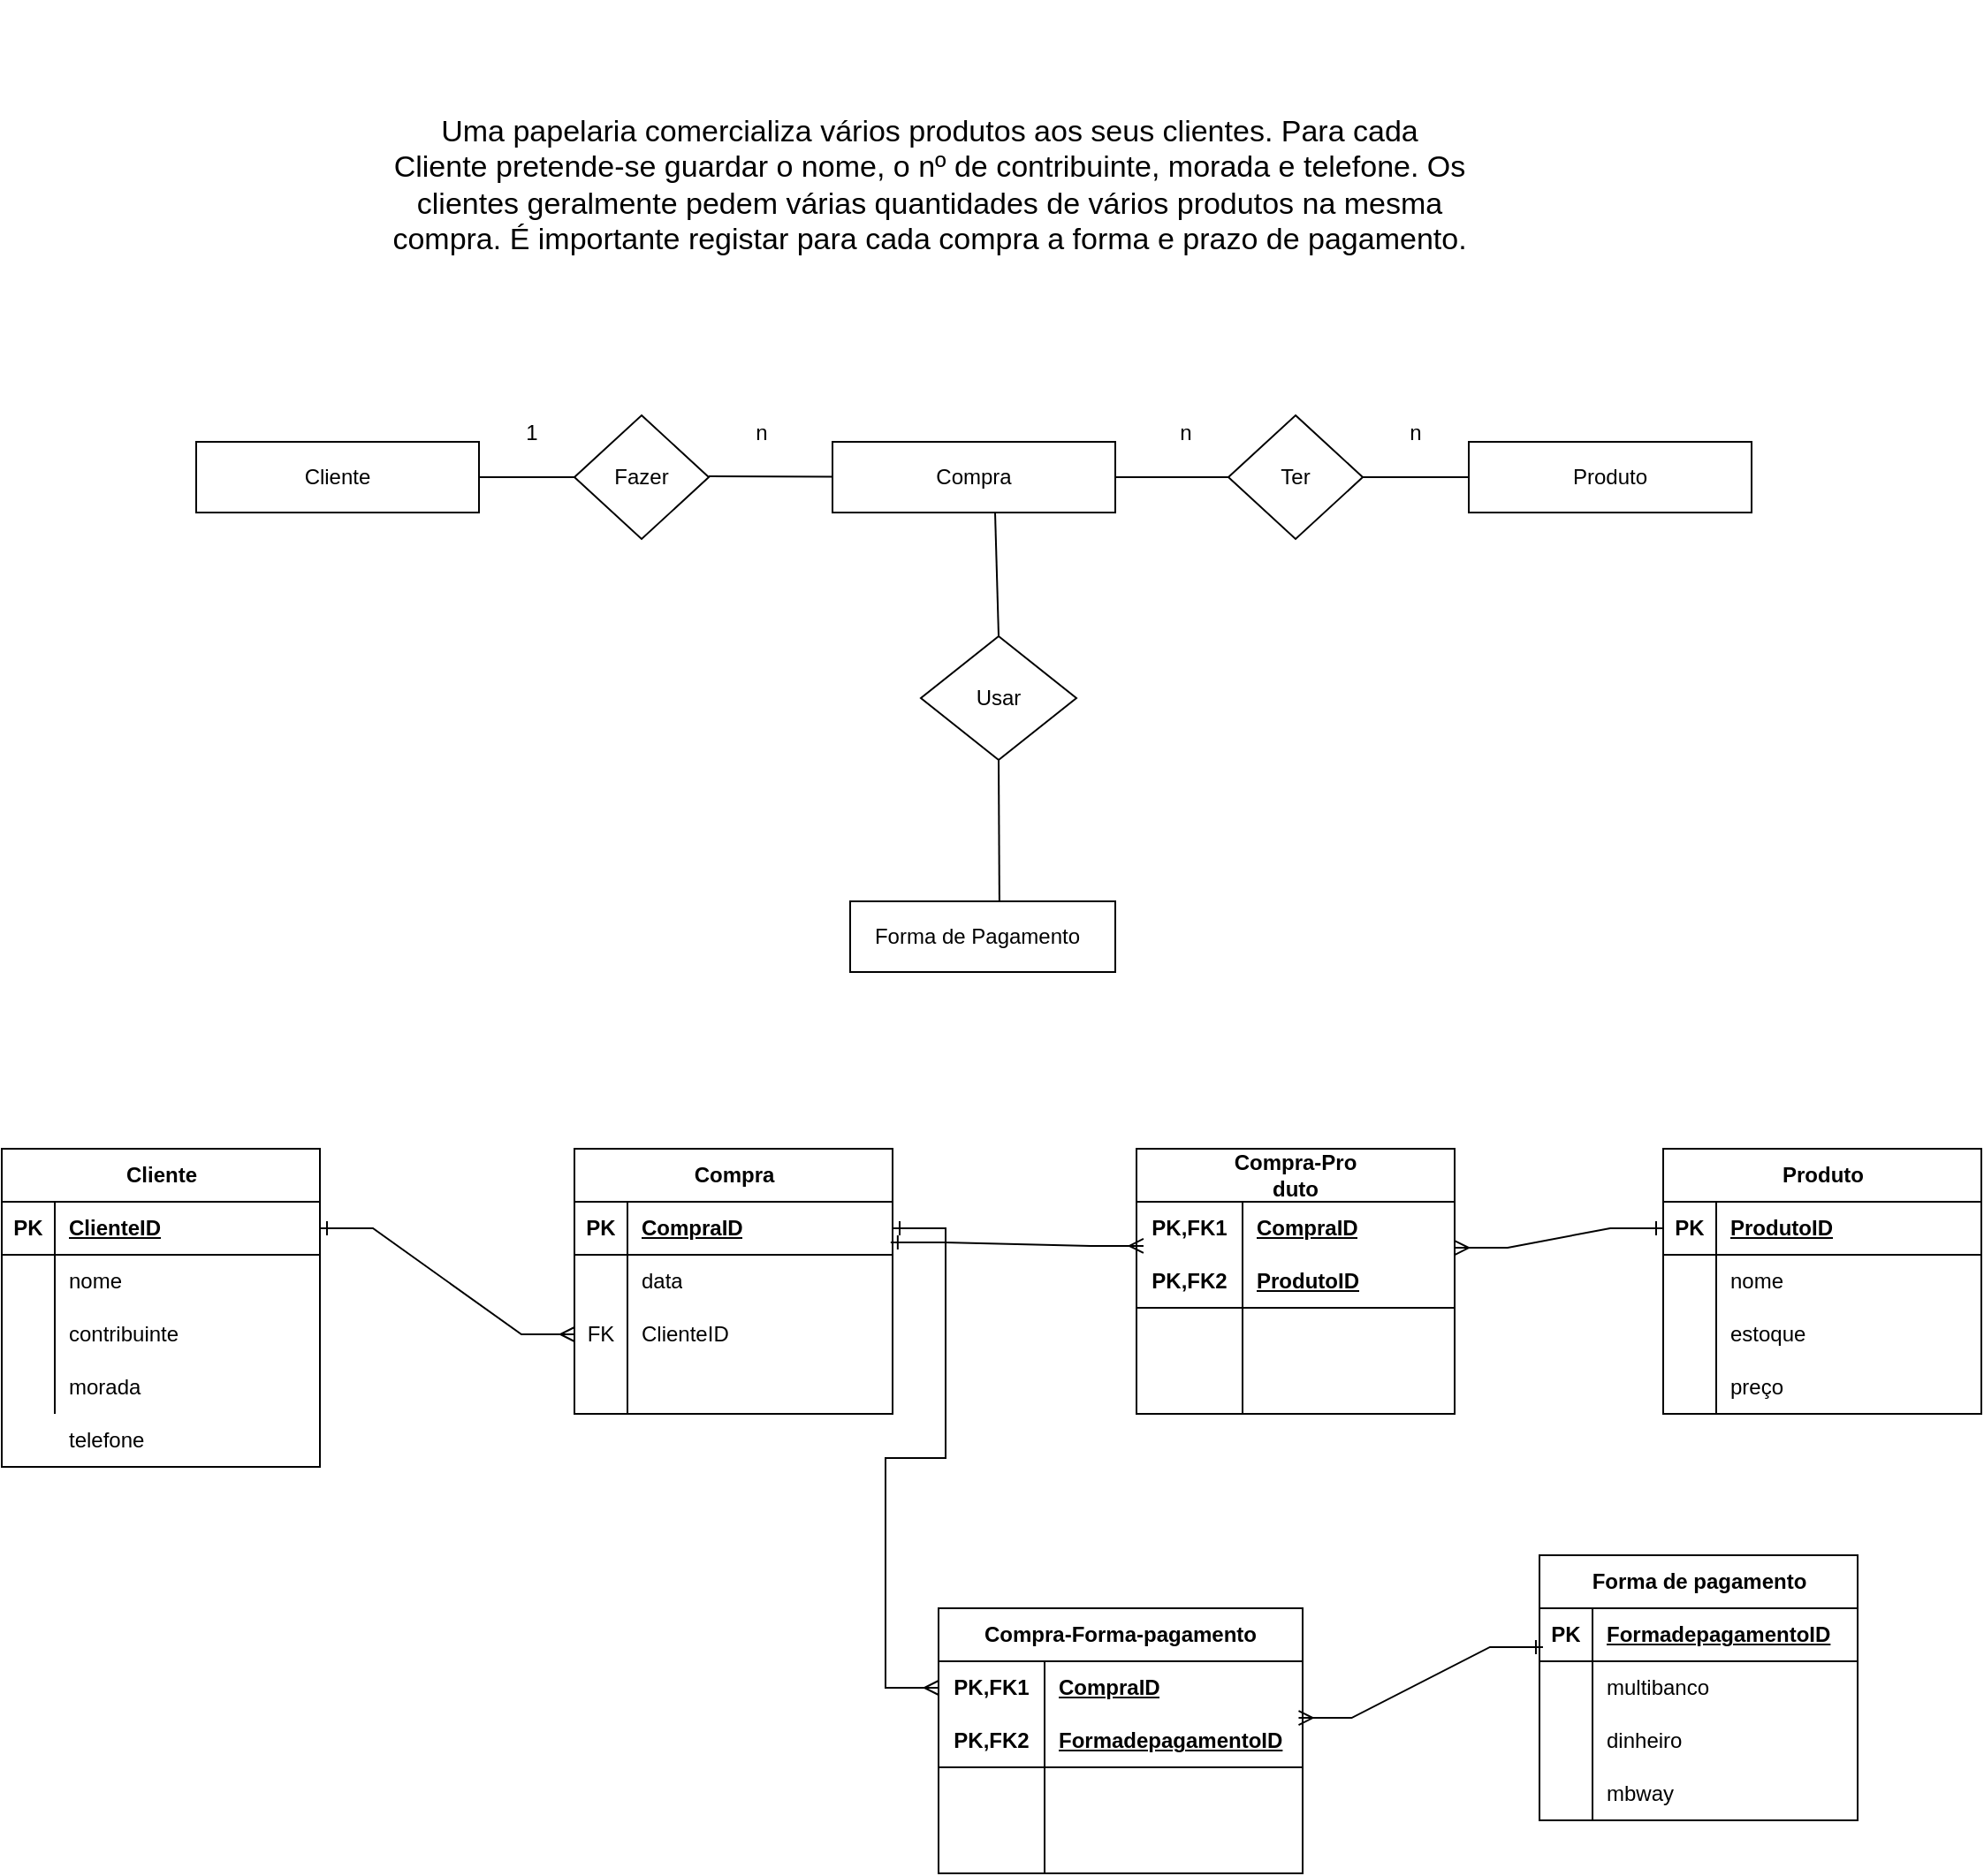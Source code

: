 <mxfile version="22.0.8" type="device">
  <diagram name="Página-1" id="rmaNzxS0oc0_9FTPBOmj">
    <mxGraphModel dx="1834" dy="1156" grid="1" gridSize="10" guides="1" tooltips="1" connect="1" arrows="1" fold="1" page="0" pageScale="1" pageWidth="827" pageHeight="1169" math="0" shadow="0">
      <root>
        <mxCell id="0" />
        <mxCell id="1" parent="0" />
        <mxCell id="kkn1UCmaTB8bPOKol1aY-2" value="" style="rounded=0;whiteSpace=wrap;html=1;" parent="1" vertex="1">
          <mxGeometry x="30" y="160" width="160" height="40" as="geometry" />
        </mxCell>
        <mxCell id="kkn1UCmaTB8bPOKol1aY-29" value="1" style="text;html=1;strokeColor=none;fillColor=none;align=center;verticalAlign=middle;whiteSpace=wrap;rounded=0;" parent="1" vertex="1">
          <mxGeometry x="190" y="140" width="60" height="30" as="geometry" />
        </mxCell>
        <mxCell id="kkn1UCmaTB8bPOKol1aY-31" value="n" style="text;html=1;strokeColor=none;fillColor=none;align=center;verticalAlign=middle;whiteSpace=wrap;rounded=0;" parent="1" vertex="1">
          <mxGeometry x="560" y="140" width="60" height="30" as="geometry" />
        </mxCell>
        <mxCell id="kkn1UCmaTB8bPOKol1aY-32" value="n" style="text;html=1;strokeColor=none;fillColor=none;align=center;verticalAlign=middle;whiteSpace=wrap;rounded=0;" parent="1" vertex="1">
          <mxGeometry x="320" y="140" width="60" height="30" as="geometry" />
        </mxCell>
        <mxCell id="0GCb4TJeZC1cjcMG3-eP-11" value="" style="rounded=0;whiteSpace=wrap;html=1;" parent="1" vertex="1">
          <mxGeometry x="390" y="160" width="160" height="40" as="geometry" />
        </mxCell>
        <mxCell id="kkn1UCmaTB8bPOKol1aY-15" value="Cliente" style="text;html=1;strokeColor=none;fillColor=none;align=center;verticalAlign=middle;whiteSpace=wrap;rounded=0;" parent="1" vertex="1">
          <mxGeometry x="80" y="165" width="60" height="30" as="geometry" />
        </mxCell>
        <mxCell id="0GCb4TJeZC1cjcMG3-eP-17" value="" style="endArrow=none;html=1;rounded=0;exitX=1;exitY=0.5;exitDx=0;exitDy=0;entryX=0;entryY=0.5;entryDx=0;entryDy=0;" parent="1" source="kkn1UCmaTB8bPOKol1aY-2" edge="1">
          <mxGeometry width="50" height="50" relative="1" as="geometry">
            <mxPoint x="200" y="230" as="sourcePoint" />
            <mxPoint x="254" y="180" as="targetPoint" />
          </mxGeometry>
        </mxCell>
        <mxCell id="0GCb4TJeZC1cjcMG3-eP-20" value="" style="endArrow=none;html=1;rounded=0;exitX=1;exitY=0.5;exitDx=0;exitDy=0;entryX=0;entryY=0.5;entryDx=0;entryDy=0;" parent="1" target="VTvDLO4h_uAtjMgpiV9B-3" edge="1">
          <mxGeometry width="50" height="50" relative="1" as="geometry">
            <mxPoint x="550" y="180" as="sourcePoint" />
            <mxPoint x="614" y="185" as="targetPoint" />
          </mxGeometry>
        </mxCell>
        <mxCell id="0GCb4TJeZC1cjcMG3-eP-21" value="" style="endArrow=none;html=1;rounded=0;" parent="1" edge="1">
          <mxGeometry width="50" height="50" relative="1" as="geometry">
            <mxPoint x="680" y="180" as="sourcePoint" />
            <mxPoint x="750" y="180" as="targetPoint" />
          </mxGeometry>
        </mxCell>
        <mxCell id="0GCb4TJeZC1cjcMG3-eP-22" value="n" style="text;html=1;strokeColor=none;fillColor=none;align=center;verticalAlign=middle;whiteSpace=wrap;rounded=0;" parent="1" vertex="1">
          <mxGeometry x="690" y="140" width="60" height="30" as="geometry" />
        </mxCell>
        <mxCell id="0GCb4TJeZC1cjcMG3-eP-23" value="&lt;font style=&quot;font-size: 17px;&quot;&gt;Uma &lt;span class=&quot;fontstyle2&quot;&gt;papelaria &lt;/span&gt;&lt;span class=&quot;fontstyle0&quot;&gt;comercializa vários produtos aos seus clientes. Para cada Cliente pretende-se guardar o nome, o nº de contribuinte, morada e telefone. Os clientes geralmente pedem várias quantidades de vários produtos na mesma compra. É importante registar para cada compra a forma e prazo de pagamento.&lt;/span&gt;&lt;/font&gt; " style="text;html=1;strokeColor=none;fillColor=none;align=center;verticalAlign=middle;whiteSpace=wrap;rounded=0;" parent="1" vertex="1">
          <mxGeometry x="140" y="-90" width="610" height="210" as="geometry" />
        </mxCell>
        <mxCell id="0GCb4TJeZC1cjcMG3-eP-33" value="" style="rounded=0;whiteSpace=wrap;html=1;" parent="1" vertex="1">
          <mxGeometry x="750" y="160" width="160" height="40" as="geometry" />
        </mxCell>
        <mxCell id="kkn1UCmaTB8bPOKol1aY-16" value="Compra" style="text;html=1;strokeColor=none;fillColor=none;align=center;verticalAlign=middle;whiteSpace=wrap;rounded=0;" parent="1" vertex="1">
          <mxGeometry x="440" y="165" width="60" height="30" as="geometry" />
        </mxCell>
        <mxCell id="0GCb4TJeZC1cjcMG3-eP-35" value="Produto" style="text;html=1;strokeColor=none;fillColor=none;align=center;verticalAlign=middle;whiteSpace=wrap;rounded=0;" parent="1" vertex="1">
          <mxGeometry x="800" y="165" width="60" height="30" as="geometry" />
        </mxCell>
        <mxCell id="0GCb4TJeZC1cjcMG3-eP-36" value="" style="endArrow=none;html=1;rounded=0;exitX=1;exitY=0.5;exitDx=0;exitDy=0;" parent="1" target="0GCb4TJeZC1cjcMG3-eP-11" edge="1">
          <mxGeometry width="50" height="50" relative="1" as="geometry">
            <mxPoint x="320" y="179.5" as="sourcePoint" />
            <mxPoint x="384" y="179.5" as="targetPoint" />
          </mxGeometry>
        </mxCell>
        <mxCell id="0GCb4TJeZC1cjcMG3-eP-38" value="text" style="text;html=1;strokeColor=none;fillColor=none;align=center;verticalAlign=middle;whiteSpace=wrap;rounded=0;" parent="1" vertex="1">
          <mxGeometry x="450" y="270" width="60" height="30" as="geometry" />
        </mxCell>
        <mxCell id="5Ydxclptu6DeDRjARc6S-1" value="" style="rounded=0;whiteSpace=wrap;html=1;" parent="1" vertex="1">
          <mxGeometry x="400" y="420" width="150" height="40" as="geometry" />
        </mxCell>
        <mxCell id="VTvDLO4h_uAtjMgpiV9B-2" value="Usar" style="rhombus;whiteSpace=wrap;html=1;" parent="1" vertex="1">
          <mxGeometry x="440" y="270" width="88" height="70" as="geometry" />
        </mxCell>
        <mxCell id="VTvDLO4h_uAtjMgpiV9B-3" value="Ter" style="rhombus;whiteSpace=wrap;html=1;" parent="1" vertex="1">
          <mxGeometry x="614" y="145" width="76" height="70" as="geometry" />
        </mxCell>
        <mxCell id="VTvDLO4h_uAtjMgpiV9B-4" value="Fazer" style="rhombus;whiteSpace=wrap;html=1;" parent="1" vertex="1">
          <mxGeometry x="244" y="145" width="76" height="70" as="geometry" />
        </mxCell>
        <mxCell id="VTvDLO4h_uAtjMgpiV9B-6" value="" style="endArrow=none;html=1;rounded=0;exitX=0.5;exitY=0;exitDx=0;exitDy=0;" parent="1" source="VTvDLO4h_uAtjMgpiV9B-2" edge="1">
          <mxGeometry width="50" height="50" relative="1" as="geometry">
            <mxPoint x="432" y="250" as="sourcePoint" />
            <mxPoint x="482" y="200" as="targetPoint" />
          </mxGeometry>
        </mxCell>
        <mxCell id="VTvDLO4h_uAtjMgpiV9B-8" value="" style="endArrow=none;html=1;rounded=0;exitX=0.563;exitY=0;exitDx=0;exitDy=0;exitPerimeter=0;entryX=0.5;entryY=1;entryDx=0;entryDy=0;" parent="1" source="5Ydxclptu6DeDRjARc6S-1" target="VTvDLO4h_uAtjMgpiV9B-2" edge="1">
          <mxGeometry width="50" height="50" relative="1" as="geometry">
            <mxPoint x="440" y="390" as="sourcePoint" />
            <mxPoint x="490" y="340" as="targetPoint" />
          </mxGeometry>
        </mxCell>
        <mxCell id="VTvDLO4h_uAtjMgpiV9B-9" value="Forma de Pagamento" style="text;html=1;strokeColor=none;fillColor=none;align=center;verticalAlign=middle;whiteSpace=wrap;rounded=0;" parent="1" vertex="1">
          <mxGeometry x="404" y="425" width="136" height="30" as="geometry" />
        </mxCell>
        <mxCell id="VTvDLO4h_uAtjMgpiV9B-10" value="Cliente" style="shape=table;startSize=30;container=1;collapsible=1;childLayout=tableLayout;fixedRows=1;rowLines=0;fontStyle=1;align=center;resizeLast=1;html=1;" parent="1" vertex="1">
          <mxGeometry x="-80" y="560" width="180" height="180" as="geometry" />
        </mxCell>
        <mxCell id="VTvDLO4h_uAtjMgpiV9B-11" value="" style="shape=tableRow;horizontal=0;startSize=0;swimlaneHead=0;swimlaneBody=0;fillColor=none;collapsible=0;dropTarget=0;points=[[0,0.5],[1,0.5]];portConstraint=eastwest;top=0;left=0;right=0;bottom=1;" parent="VTvDLO4h_uAtjMgpiV9B-10" vertex="1">
          <mxGeometry y="30" width="180" height="30" as="geometry" />
        </mxCell>
        <mxCell id="VTvDLO4h_uAtjMgpiV9B-12" value="PK" style="shape=partialRectangle;connectable=0;fillColor=none;top=0;left=0;bottom=0;right=0;fontStyle=1;overflow=hidden;whiteSpace=wrap;html=1;" parent="VTvDLO4h_uAtjMgpiV9B-11" vertex="1">
          <mxGeometry width="30" height="30" as="geometry">
            <mxRectangle width="30" height="30" as="alternateBounds" />
          </mxGeometry>
        </mxCell>
        <mxCell id="VTvDLO4h_uAtjMgpiV9B-13" value="ClienteID" style="shape=partialRectangle;connectable=0;fillColor=none;top=0;left=0;bottom=0;right=0;align=left;spacingLeft=6;fontStyle=5;overflow=hidden;whiteSpace=wrap;html=1;" parent="VTvDLO4h_uAtjMgpiV9B-11" vertex="1">
          <mxGeometry x="30" width="150" height="30" as="geometry">
            <mxRectangle width="150" height="30" as="alternateBounds" />
          </mxGeometry>
        </mxCell>
        <mxCell id="VTvDLO4h_uAtjMgpiV9B-14" value="" style="shape=tableRow;horizontal=0;startSize=0;swimlaneHead=0;swimlaneBody=0;fillColor=none;collapsible=0;dropTarget=0;points=[[0,0.5],[1,0.5]];portConstraint=eastwest;top=0;left=0;right=0;bottom=0;" parent="VTvDLO4h_uAtjMgpiV9B-10" vertex="1">
          <mxGeometry y="60" width="180" height="30" as="geometry" />
        </mxCell>
        <mxCell id="VTvDLO4h_uAtjMgpiV9B-15" value="" style="shape=partialRectangle;connectable=0;fillColor=none;top=0;left=0;bottom=0;right=0;editable=1;overflow=hidden;whiteSpace=wrap;html=1;" parent="VTvDLO4h_uAtjMgpiV9B-14" vertex="1">
          <mxGeometry width="30" height="30" as="geometry">
            <mxRectangle width="30" height="30" as="alternateBounds" />
          </mxGeometry>
        </mxCell>
        <mxCell id="VTvDLO4h_uAtjMgpiV9B-16" value="nome" style="shape=partialRectangle;connectable=0;fillColor=none;top=0;left=0;bottom=0;right=0;align=left;spacingLeft=6;overflow=hidden;whiteSpace=wrap;html=1;" parent="VTvDLO4h_uAtjMgpiV9B-14" vertex="1">
          <mxGeometry x="30" width="150" height="30" as="geometry">
            <mxRectangle width="150" height="30" as="alternateBounds" />
          </mxGeometry>
        </mxCell>
        <mxCell id="VTvDLO4h_uAtjMgpiV9B-17" value="" style="shape=tableRow;horizontal=0;startSize=0;swimlaneHead=0;swimlaneBody=0;fillColor=none;collapsible=0;dropTarget=0;points=[[0,0.5],[1,0.5]];portConstraint=eastwest;top=0;left=0;right=0;bottom=0;" parent="VTvDLO4h_uAtjMgpiV9B-10" vertex="1">
          <mxGeometry y="90" width="180" height="30" as="geometry" />
        </mxCell>
        <mxCell id="VTvDLO4h_uAtjMgpiV9B-18" value="" style="shape=partialRectangle;connectable=0;fillColor=none;top=0;left=0;bottom=0;right=0;editable=1;overflow=hidden;whiteSpace=wrap;html=1;" parent="VTvDLO4h_uAtjMgpiV9B-17" vertex="1">
          <mxGeometry width="30" height="30" as="geometry">
            <mxRectangle width="30" height="30" as="alternateBounds" />
          </mxGeometry>
        </mxCell>
        <mxCell id="VTvDLO4h_uAtjMgpiV9B-19" value="contribuinte" style="shape=partialRectangle;connectable=0;fillColor=none;top=0;left=0;bottom=0;right=0;align=left;spacingLeft=6;overflow=hidden;whiteSpace=wrap;html=1;" parent="VTvDLO4h_uAtjMgpiV9B-17" vertex="1">
          <mxGeometry x="30" width="150" height="30" as="geometry">
            <mxRectangle width="150" height="30" as="alternateBounds" />
          </mxGeometry>
        </mxCell>
        <mxCell id="VTvDLO4h_uAtjMgpiV9B-20" value="" style="shape=tableRow;horizontal=0;startSize=0;swimlaneHead=0;swimlaneBody=0;fillColor=none;collapsible=0;dropTarget=0;points=[[0,0.5],[1,0.5]];portConstraint=eastwest;top=0;left=0;right=0;bottom=0;" parent="VTvDLO4h_uAtjMgpiV9B-10" vertex="1">
          <mxGeometry y="120" width="180" height="30" as="geometry" />
        </mxCell>
        <mxCell id="VTvDLO4h_uAtjMgpiV9B-21" value="" style="shape=partialRectangle;connectable=0;fillColor=none;top=0;left=0;bottom=0;right=0;editable=1;overflow=hidden;whiteSpace=wrap;html=1;" parent="VTvDLO4h_uAtjMgpiV9B-20" vertex="1">
          <mxGeometry width="30" height="30" as="geometry">
            <mxRectangle width="30" height="30" as="alternateBounds" />
          </mxGeometry>
        </mxCell>
        <mxCell id="VTvDLO4h_uAtjMgpiV9B-22" value="morada" style="shape=partialRectangle;connectable=0;fillColor=none;top=0;left=0;bottom=0;right=0;align=left;spacingLeft=6;overflow=hidden;whiteSpace=wrap;html=1;" parent="VTvDLO4h_uAtjMgpiV9B-20" vertex="1">
          <mxGeometry x="30" width="150" height="30" as="geometry">
            <mxRectangle width="150" height="30" as="alternateBounds" />
          </mxGeometry>
        </mxCell>
        <mxCell id="VTvDLO4h_uAtjMgpiV9B-23" value="Compra" style="shape=table;startSize=30;container=1;collapsible=1;childLayout=tableLayout;fixedRows=1;rowLines=0;fontStyle=1;align=center;resizeLast=1;html=1;" parent="1" vertex="1">
          <mxGeometry x="244" y="560" width="180" height="150" as="geometry" />
        </mxCell>
        <mxCell id="VTvDLO4h_uAtjMgpiV9B-24" value="" style="shape=tableRow;horizontal=0;startSize=0;swimlaneHead=0;swimlaneBody=0;fillColor=none;collapsible=0;dropTarget=0;points=[[0,0.5],[1,0.5]];portConstraint=eastwest;top=0;left=0;right=0;bottom=1;" parent="VTvDLO4h_uAtjMgpiV9B-23" vertex="1">
          <mxGeometry y="30" width="180" height="30" as="geometry" />
        </mxCell>
        <mxCell id="VTvDLO4h_uAtjMgpiV9B-25" value="PK" style="shape=partialRectangle;connectable=0;fillColor=none;top=0;left=0;bottom=0;right=0;fontStyle=1;overflow=hidden;whiteSpace=wrap;html=1;" parent="VTvDLO4h_uAtjMgpiV9B-24" vertex="1">
          <mxGeometry width="30" height="30" as="geometry">
            <mxRectangle width="30" height="30" as="alternateBounds" />
          </mxGeometry>
        </mxCell>
        <mxCell id="VTvDLO4h_uAtjMgpiV9B-26" value="CompraID" style="shape=partialRectangle;connectable=0;fillColor=none;top=0;left=0;bottom=0;right=0;align=left;spacingLeft=6;fontStyle=5;overflow=hidden;whiteSpace=wrap;html=1;" parent="VTvDLO4h_uAtjMgpiV9B-24" vertex="1">
          <mxGeometry x="30" width="150" height="30" as="geometry">
            <mxRectangle width="150" height="30" as="alternateBounds" />
          </mxGeometry>
        </mxCell>
        <mxCell id="VTvDLO4h_uAtjMgpiV9B-27" value="" style="shape=tableRow;horizontal=0;startSize=0;swimlaneHead=0;swimlaneBody=0;fillColor=none;collapsible=0;dropTarget=0;points=[[0,0.5],[1,0.5]];portConstraint=eastwest;top=0;left=0;right=0;bottom=0;" parent="VTvDLO4h_uAtjMgpiV9B-23" vertex="1">
          <mxGeometry y="60" width="180" height="30" as="geometry" />
        </mxCell>
        <mxCell id="VTvDLO4h_uAtjMgpiV9B-28" value="" style="shape=partialRectangle;connectable=0;fillColor=none;top=0;left=0;bottom=0;right=0;editable=1;overflow=hidden;whiteSpace=wrap;html=1;" parent="VTvDLO4h_uAtjMgpiV9B-27" vertex="1">
          <mxGeometry width="30" height="30" as="geometry">
            <mxRectangle width="30" height="30" as="alternateBounds" />
          </mxGeometry>
        </mxCell>
        <mxCell id="VTvDLO4h_uAtjMgpiV9B-29" value="data" style="shape=partialRectangle;connectable=0;fillColor=none;top=0;left=0;bottom=0;right=0;align=left;spacingLeft=6;overflow=hidden;whiteSpace=wrap;html=1;" parent="VTvDLO4h_uAtjMgpiV9B-27" vertex="1">
          <mxGeometry x="30" width="150" height="30" as="geometry">
            <mxRectangle width="150" height="30" as="alternateBounds" />
          </mxGeometry>
        </mxCell>
        <mxCell id="VTvDLO4h_uAtjMgpiV9B-30" value="" style="shape=tableRow;horizontal=0;startSize=0;swimlaneHead=0;swimlaneBody=0;fillColor=none;collapsible=0;dropTarget=0;points=[[0,0.5],[1,0.5]];portConstraint=eastwest;top=0;left=0;right=0;bottom=0;" parent="VTvDLO4h_uAtjMgpiV9B-23" vertex="1">
          <mxGeometry y="90" width="180" height="30" as="geometry" />
        </mxCell>
        <mxCell id="VTvDLO4h_uAtjMgpiV9B-31" value="FK" style="shape=partialRectangle;connectable=0;fillColor=none;top=0;left=0;bottom=0;right=0;editable=1;overflow=hidden;whiteSpace=wrap;html=1;" parent="VTvDLO4h_uAtjMgpiV9B-30" vertex="1">
          <mxGeometry width="30" height="30" as="geometry">
            <mxRectangle width="30" height="30" as="alternateBounds" />
          </mxGeometry>
        </mxCell>
        <mxCell id="VTvDLO4h_uAtjMgpiV9B-32" value="ClienteID" style="shape=partialRectangle;connectable=0;fillColor=none;top=0;left=0;bottom=0;right=0;align=left;spacingLeft=6;overflow=hidden;whiteSpace=wrap;html=1;" parent="VTvDLO4h_uAtjMgpiV9B-30" vertex="1">
          <mxGeometry x="30" width="150" height="30" as="geometry">
            <mxRectangle width="150" height="30" as="alternateBounds" />
          </mxGeometry>
        </mxCell>
        <mxCell id="VTvDLO4h_uAtjMgpiV9B-33" value="" style="shape=tableRow;horizontal=0;startSize=0;swimlaneHead=0;swimlaneBody=0;fillColor=none;collapsible=0;dropTarget=0;points=[[0,0.5],[1,0.5]];portConstraint=eastwest;top=0;left=0;right=0;bottom=0;" parent="VTvDLO4h_uAtjMgpiV9B-23" vertex="1">
          <mxGeometry y="120" width="180" height="30" as="geometry" />
        </mxCell>
        <mxCell id="VTvDLO4h_uAtjMgpiV9B-34" value="" style="shape=partialRectangle;connectable=0;fillColor=none;top=0;left=0;bottom=0;right=0;editable=1;overflow=hidden;whiteSpace=wrap;html=1;" parent="VTvDLO4h_uAtjMgpiV9B-33" vertex="1">
          <mxGeometry width="30" height="30" as="geometry">
            <mxRectangle width="30" height="30" as="alternateBounds" />
          </mxGeometry>
        </mxCell>
        <mxCell id="VTvDLO4h_uAtjMgpiV9B-35" value="" style="shape=partialRectangle;connectable=0;fillColor=none;top=0;left=0;bottom=0;right=0;align=left;spacingLeft=6;overflow=hidden;whiteSpace=wrap;html=1;" parent="VTvDLO4h_uAtjMgpiV9B-33" vertex="1">
          <mxGeometry x="30" width="150" height="30" as="geometry">
            <mxRectangle width="150" height="30" as="alternateBounds" />
          </mxGeometry>
        </mxCell>
        <mxCell id="VTvDLO4h_uAtjMgpiV9B-36" value="Produto" style="shape=table;startSize=30;container=1;collapsible=1;childLayout=tableLayout;fixedRows=1;rowLines=0;fontStyle=1;align=center;resizeLast=1;html=1;" parent="1" vertex="1">
          <mxGeometry x="860" y="560" width="180" height="150" as="geometry" />
        </mxCell>
        <mxCell id="VTvDLO4h_uAtjMgpiV9B-37" value="" style="shape=tableRow;horizontal=0;startSize=0;swimlaneHead=0;swimlaneBody=0;fillColor=none;collapsible=0;dropTarget=0;points=[[0,0.5],[1,0.5]];portConstraint=eastwest;top=0;left=0;right=0;bottom=1;" parent="VTvDLO4h_uAtjMgpiV9B-36" vertex="1">
          <mxGeometry y="30" width="180" height="30" as="geometry" />
        </mxCell>
        <mxCell id="VTvDLO4h_uAtjMgpiV9B-38" value="PK" style="shape=partialRectangle;connectable=0;fillColor=none;top=0;left=0;bottom=0;right=0;fontStyle=1;overflow=hidden;whiteSpace=wrap;html=1;" parent="VTvDLO4h_uAtjMgpiV9B-37" vertex="1">
          <mxGeometry width="30" height="30" as="geometry">
            <mxRectangle width="30" height="30" as="alternateBounds" />
          </mxGeometry>
        </mxCell>
        <mxCell id="VTvDLO4h_uAtjMgpiV9B-39" value="ProdutoID" style="shape=partialRectangle;connectable=0;fillColor=none;top=0;left=0;bottom=0;right=0;align=left;spacingLeft=6;fontStyle=5;overflow=hidden;whiteSpace=wrap;html=1;" parent="VTvDLO4h_uAtjMgpiV9B-37" vertex="1">
          <mxGeometry x="30" width="150" height="30" as="geometry">
            <mxRectangle width="150" height="30" as="alternateBounds" />
          </mxGeometry>
        </mxCell>
        <mxCell id="VTvDLO4h_uAtjMgpiV9B-40" value="" style="shape=tableRow;horizontal=0;startSize=0;swimlaneHead=0;swimlaneBody=0;fillColor=none;collapsible=0;dropTarget=0;points=[[0,0.5],[1,0.5]];portConstraint=eastwest;top=0;left=0;right=0;bottom=0;" parent="VTvDLO4h_uAtjMgpiV9B-36" vertex="1">
          <mxGeometry y="60" width="180" height="30" as="geometry" />
        </mxCell>
        <mxCell id="VTvDLO4h_uAtjMgpiV9B-41" value="" style="shape=partialRectangle;connectable=0;fillColor=none;top=0;left=0;bottom=0;right=0;editable=1;overflow=hidden;whiteSpace=wrap;html=1;" parent="VTvDLO4h_uAtjMgpiV9B-40" vertex="1">
          <mxGeometry width="30" height="30" as="geometry">
            <mxRectangle width="30" height="30" as="alternateBounds" />
          </mxGeometry>
        </mxCell>
        <mxCell id="VTvDLO4h_uAtjMgpiV9B-42" value="nome" style="shape=partialRectangle;connectable=0;fillColor=none;top=0;left=0;bottom=0;right=0;align=left;spacingLeft=6;overflow=hidden;whiteSpace=wrap;html=1;" parent="VTvDLO4h_uAtjMgpiV9B-40" vertex="1">
          <mxGeometry x="30" width="150" height="30" as="geometry">
            <mxRectangle width="150" height="30" as="alternateBounds" />
          </mxGeometry>
        </mxCell>
        <mxCell id="VTvDLO4h_uAtjMgpiV9B-43" value="" style="shape=tableRow;horizontal=0;startSize=0;swimlaneHead=0;swimlaneBody=0;fillColor=none;collapsible=0;dropTarget=0;points=[[0,0.5],[1,0.5]];portConstraint=eastwest;top=0;left=0;right=0;bottom=0;" parent="VTvDLO4h_uAtjMgpiV9B-36" vertex="1">
          <mxGeometry y="90" width="180" height="30" as="geometry" />
        </mxCell>
        <mxCell id="VTvDLO4h_uAtjMgpiV9B-44" value="" style="shape=partialRectangle;connectable=0;fillColor=none;top=0;left=0;bottom=0;right=0;editable=1;overflow=hidden;whiteSpace=wrap;html=1;" parent="VTvDLO4h_uAtjMgpiV9B-43" vertex="1">
          <mxGeometry width="30" height="30" as="geometry">
            <mxRectangle width="30" height="30" as="alternateBounds" />
          </mxGeometry>
        </mxCell>
        <mxCell id="VTvDLO4h_uAtjMgpiV9B-45" value="estoque" style="shape=partialRectangle;connectable=0;fillColor=none;top=0;left=0;bottom=0;right=0;align=left;spacingLeft=6;overflow=hidden;whiteSpace=wrap;html=1;" parent="VTvDLO4h_uAtjMgpiV9B-43" vertex="1">
          <mxGeometry x="30" width="150" height="30" as="geometry">
            <mxRectangle width="150" height="30" as="alternateBounds" />
          </mxGeometry>
        </mxCell>
        <mxCell id="VTvDLO4h_uAtjMgpiV9B-46" value="" style="shape=tableRow;horizontal=0;startSize=0;swimlaneHead=0;swimlaneBody=0;fillColor=none;collapsible=0;dropTarget=0;points=[[0,0.5],[1,0.5]];portConstraint=eastwest;top=0;left=0;right=0;bottom=0;" parent="VTvDLO4h_uAtjMgpiV9B-36" vertex="1">
          <mxGeometry y="120" width="180" height="30" as="geometry" />
        </mxCell>
        <mxCell id="VTvDLO4h_uAtjMgpiV9B-47" value="" style="shape=partialRectangle;connectable=0;fillColor=none;top=0;left=0;bottom=0;right=0;editable=1;overflow=hidden;whiteSpace=wrap;html=1;" parent="VTvDLO4h_uAtjMgpiV9B-46" vertex="1">
          <mxGeometry width="30" height="30" as="geometry">
            <mxRectangle width="30" height="30" as="alternateBounds" />
          </mxGeometry>
        </mxCell>
        <mxCell id="VTvDLO4h_uAtjMgpiV9B-48" value="preço" style="shape=partialRectangle;connectable=0;fillColor=none;top=0;left=0;bottom=0;right=0;align=left;spacingLeft=6;overflow=hidden;whiteSpace=wrap;html=1;" parent="VTvDLO4h_uAtjMgpiV9B-46" vertex="1">
          <mxGeometry x="30" width="150" height="30" as="geometry">
            <mxRectangle width="150" height="30" as="alternateBounds" />
          </mxGeometry>
        </mxCell>
        <mxCell id="VTvDLO4h_uAtjMgpiV9B-62" value="Compra-Pro&lt;br&gt;duto" style="shape=table;startSize=30;container=1;collapsible=1;childLayout=tableLayout;fixedRows=1;rowLines=0;fontStyle=1;align=center;resizeLast=1;html=1;whiteSpace=wrap;" parent="1" vertex="1">
          <mxGeometry x="562" y="560" width="180" height="150" as="geometry" />
        </mxCell>
        <mxCell id="VTvDLO4h_uAtjMgpiV9B-63" value="" style="shape=tableRow;horizontal=0;startSize=0;swimlaneHead=0;swimlaneBody=0;fillColor=none;collapsible=0;dropTarget=0;points=[[0,0.5],[1,0.5]];portConstraint=eastwest;top=0;left=0;right=0;bottom=0;html=1;" parent="VTvDLO4h_uAtjMgpiV9B-62" vertex="1">
          <mxGeometry y="30" width="180" height="30" as="geometry" />
        </mxCell>
        <mxCell id="VTvDLO4h_uAtjMgpiV9B-64" value="PK,FK1" style="shape=partialRectangle;connectable=0;fillColor=none;top=0;left=0;bottom=0;right=0;fontStyle=1;overflow=hidden;html=1;whiteSpace=wrap;" parent="VTvDLO4h_uAtjMgpiV9B-63" vertex="1">
          <mxGeometry width="60" height="30" as="geometry">
            <mxRectangle width="60" height="30" as="alternateBounds" />
          </mxGeometry>
        </mxCell>
        <mxCell id="VTvDLO4h_uAtjMgpiV9B-65" value="CompraID" style="shape=partialRectangle;connectable=0;fillColor=none;top=0;left=0;bottom=0;right=0;align=left;spacingLeft=6;fontStyle=5;overflow=hidden;html=1;whiteSpace=wrap;" parent="VTvDLO4h_uAtjMgpiV9B-63" vertex="1">
          <mxGeometry x="60" width="120" height="30" as="geometry">
            <mxRectangle width="120" height="30" as="alternateBounds" />
          </mxGeometry>
        </mxCell>
        <mxCell id="VTvDLO4h_uAtjMgpiV9B-66" value="" style="shape=tableRow;horizontal=0;startSize=0;swimlaneHead=0;swimlaneBody=0;fillColor=none;collapsible=0;dropTarget=0;points=[[0,0.5],[1,0.5]];portConstraint=eastwest;top=0;left=0;right=0;bottom=1;html=1;" parent="VTvDLO4h_uAtjMgpiV9B-62" vertex="1">
          <mxGeometry y="60" width="180" height="30" as="geometry" />
        </mxCell>
        <mxCell id="VTvDLO4h_uAtjMgpiV9B-67" value="PK,FK2" style="shape=partialRectangle;connectable=0;fillColor=none;top=0;left=0;bottom=0;right=0;fontStyle=1;overflow=hidden;html=1;whiteSpace=wrap;" parent="VTvDLO4h_uAtjMgpiV9B-66" vertex="1">
          <mxGeometry width="60" height="30" as="geometry">
            <mxRectangle width="60" height="30" as="alternateBounds" />
          </mxGeometry>
        </mxCell>
        <mxCell id="VTvDLO4h_uAtjMgpiV9B-68" value="ProdutoID" style="shape=partialRectangle;connectable=0;fillColor=none;top=0;left=0;bottom=0;right=0;align=left;spacingLeft=6;fontStyle=5;overflow=hidden;html=1;whiteSpace=wrap;" parent="VTvDLO4h_uAtjMgpiV9B-66" vertex="1">
          <mxGeometry x="60" width="120" height="30" as="geometry">
            <mxRectangle width="120" height="30" as="alternateBounds" />
          </mxGeometry>
        </mxCell>
        <mxCell id="VTvDLO4h_uAtjMgpiV9B-69" value="" style="shape=tableRow;horizontal=0;startSize=0;swimlaneHead=0;swimlaneBody=0;fillColor=none;collapsible=0;dropTarget=0;points=[[0,0.5],[1,0.5]];portConstraint=eastwest;top=0;left=0;right=0;bottom=0;html=1;" parent="VTvDLO4h_uAtjMgpiV9B-62" vertex="1">
          <mxGeometry y="90" width="180" height="30" as="geometry" />
        </mxCell>
        <mxCell id="VTvDLO4h_uAtjMgpiV9B-70" value="" style="shape=partialRectangle;connectable=0;fillColor=none;top=0;left=0;bottom=0;right=0;editable=1;overflow=hidden;html=1;whiteSpace=wrap;" parent="VTvDLO4h_uAtjMgpiV9B-69" vertex="1">
          <mxGeometry width="60" height="30" as="geometry">
            <mxRectangle width="60" height="30" as="alternateBounds" />
          </mxGeometry>
        </mxCell>
        <mxCell id="VTvDLO4h_uAtjMgpiV9B-71" value="" style="shape=partialRectangle;connectable=0;fillColor=none;top=0;left=0;bottom=0;right=0;align=left;spacingLeft=6;overflow=hidden;html=1;whiteSpace=wrap;" parent="VTvDLO4h_uAtjMgpiV9B-69" vertex="1">
          <mxGeometry x="60" width="120" height="30" as="geometry">
            <mxRectangle width="120" height="30" as="alternateBounds" />
          </mxGeometry>
        </mxCell>
        <mxCell id="VTvDLO4h_uAtjMgpiV9B-72" value="" style="shape=tableRow;horizontal=0;startSize=0;swimlaneHead=0;swimlaneBody=0;fillColor=none;collapsible=0;dropTarget=0;points=[[0,0.5],[1,0.5]];portConstraint=eastwest;top=0;left=0;right=0;bottom=0;html=1;" parent="VTvDLO4h_uAtjMgpiV9B-62" vertex="1">
          <mxGeometry y="120" width="180" height="30" as="geometry" />
        </mxCell>
        <mxCell id="VTvDLO4h_uAtjMgpiV9B-73" value="" style="shape=partialRectangle;connectable=0;fillColor=none;top=0;left=0;bottom=0;right=0;editable=1;overflow=hidden;html=1;whiteSpace=wrap;" parent="VTvDLO4h_uAtjMgpiV9B-72" vertex="1">
          <mxGeometry width="60" height="30" as="geometry">
            <mxRectangle width="60" height="30" as="alternateBounds" />
          </mxGeometry>
        </mxCell>
        <mxCell id="VTvDLO4h_uAtjMgpiV9B-74" value="" style="shape=partialRectangle;connectable=0;fillColor=none;top=0;left=0;bottom=0;right=0;align=left;spacingLeft=6;overflow=hidden;html=1;whiteSpace=wrap;" parent="VTvDLO4h_uAtjMgpiV9B-72" vertex="1">
          <mxGeometry x="60" width="120" height="30" as="geometry">
            <mxRectangle width="120" height="30" as="alternateBounds" />
          </mxGeometry>
        </mxCell>
        <mxCell id="VTvDLO4h_uAtjMgpiV9B-90" value="" style="edgeStyle=entityRelationEdgeStyle;fontSize=12;html=1;endArrow=ERone;endFill=1;rounded=0;startArrow=ERmany;startFill=0;entryX=1;entryY=0.5;entryDx=0;entryDy=0;exitX=0;exitY=0.5;exitDx=0;exitDy=0;" parent="1" source="VTvDLO4h_uAtjMgpiV9B-30" target="VTvDLO4h_uAtjMgpiV9B-11" edge="1">
          <mxGeometry width="100" height="100" relative="1" as="geometry">
            <mxPoint x="220" y="670" as="sourcePoint" />
            <mxPoint x="240" y="600" as="targetPoint" />
          </mxGeometry>
        </mxCell>
        <mxCell id="VTvDLO4h_uAtjMgpiV9B-94" value="" style="edgeStyle=entityRelationEdgeStyle;fontSize=12;html=1;endArrow=ERmany;startArrow=ERone;rounded=0;startFill=0;exitX=1;exitY=0.5;exitDx=0;exitDy=0;entryX=0;entryY=0.5;entryDx=0;entryDy=0;" parent="1" source="VTvDLO4h_uAtjMgpiV9B-24" target="VTvDLO4h_uAtjMgpiV9B-76" edge="1">
          <mxGeometry width="100" height="100" relative="1" as="geometry">
            <mxPoint x="440" y="610" as="sourcePoint" />
            <mxPoint x="495" y="690" as="targetPoint" />
            <Array as="points">
              <mxPoint x="380" y="790" />
              <mxPoint x="550" y="800" />
              <mxPoint x="370" y="760" />
              <mxPoint x="460" y="770" />
            </Array>
          </mxGeometry>
        </mxCell>
        <mxCell id="VTvDLO4h_uAtjMgpiV9B-95" value="" style="edgeStyle=entityRelationEdgeStyle;fontSize=12;html=1;endArrow=ERmany;startArrow=ERone;rounded=0;startFill=0;exitX=0.994;exitY=0.767;exitDx=0;exitDy=0;exitPerimeter=0;entryX=0.022;entryY=-0.167;entryDx=0;entryDy=0;entryPerimeter=0;" parent="1" source="VTvDLO4h_uAtjMgpiV9B-24" target="VTvDLO4h_uAtjMgpiV9B-66" edge="1">
          <mxGeometry width="100" height="100" relative="1" as="geometry">
            <mxPoint x="500" y="720" as="sourcePoint" />
            <mxPoint x="600" y="620" as="targetPoint" />
          </mxGeometry>
        </mxCell>
        <mxCell id="VTvDLO4h_uAtjMgpiV9B-96" value="" style="edgeStyle=entityRelationEdgeStyle;fontSize=12;html=1;endArrow=ERmany;startArrow=ERone;rounded=0;startFill=0;entryX=1;entryY=-0.133;entryDx=0;entryDy=0;entryPerimeter=0;exitX=0;exitY=0.5;exitDx=0;exitDy=0;" parent="1" source="VTvDLO4h_uAtjMgpiV9B-37" target="VTvDLO4h_uAtjMgpiV9B-66" edge="1">
          <mxGeometry width="100" height="100" relative="1" as="geometry">
            <mxPoint x="790" y="710" as="sourcePoint" />
            <mxPoint x="890" y="610" as="targetPoint" />
          </mxGeometry>
        </mxCell>
        <mxCell id="VTvDLO4h_uAtjMgpiV9B-75" value="Compra-Forma-pagamento" style="shape=table;startSize=30;container=1;collapsible=1;childLayout=tableLayout;fixedRows=1;rowLines=0;fontStyle=1;align=center;resizeLast=1;html=1;whiteSpace=wrap;" parent="1" vertex="1">
          <mxGeometry x="450" y="820" width="206" height="150" as="geometry" />
        </mxCell>
        <mxCell id="VTvDLO4h_uAtjMgpiV9B-76" value="" style="shape=tableRow;horizontal=0;startSize=0;swimlaneHead=0;swimlaneBody=0;fillColor=none;collapsible=0;dropTarget=0;points=[[0,0.5],[1,0.5]];portConstraint=eastwest;top=0;left=0;right=0;bottom=0;html=1;" parent="VTvDLO4h_uAtjMgpiV9B-75" vertex="1">
          <mxGeometry y="30" width="206" height="30" as="geometry" />
        </mxCell>
        <mxCell id="VTvDLO4h_uAtjMgpiV9B-77" value="PK,FK1" style="shape=partialRectangle;connectable=0;fillColor=none;top=0;left=0;bottom=0;right=0;fontStyle=1;overflow=hidden;html=1;whiteSpace=wrap;" parent="VTvDLO4h_uAtjMgpiV9B-76" vertex="1">
          <mxGeometry width="60" height="30" as="geometry">
            <mxRectangle width="60" height="30" as="alternateBounds" />
          </mxGeometry>
        </mxCell>
        <mxCell id="VTvDLO4h_uAtjMgpiV9B-78" value="CompraID" style="shape=partialRectangle;connectable=0;fillColor=none;top=0;left=0;bottom=0;right=0;align=left;spacingLeft=6;fontStyle=5;overflow=hidden;html=1;whiteSpace=wrap;" parent="VTvDLO4h_uAtjMgpiV9B-76" vertex="1">
          <mxGeometry x="60" width="146" height="30" as="geometry">
            <mxRectangle width="146" height="30" as="alternateBounds" />
          </mxGeometry>
        </mxCell>
        <mxCell id="VTvDLO4h_uAtjMgpiV9B-79" value="" style="shape=tableRow;horizontal=0;startSize=0;swimlaneHead=0;swimlaneBody=0;fillColor=none;collapsible=0;dropTarget=0;points=[[0,0.5],[1,0.5]];portConstraint=eastwest;top=0;left=0;right=0;bottom=1;html=1;" parent="VTvDLO4h_uAtjMgpiV9B-75" vertex="1">
          <mxGeometry y="60" width="206" height="30" as="geometry" />
        </mxCell>
        <mxCell id="VTvDLO4h_uAtjMgpiV9B-80" value="PK,FK2" style="shape=partialRectangle;connectable=0;fillColor=none;top=0;left=0;bottom=0;right=0;fontStyle=1;overflow=hidden;html=1;whiteSpace=wrap;" parent="VTvDLO4h_uAtjMgpiV9B-79" vertex="1">
          <mxGeometry width="60" height="30" as="geometry">
            <mxRectangle width="60" height="30" as="alternateBounds" />
          </mxGeometry>
        </mxCell>
        <mxCell id="VTvDLO4h_uAtjMgpiV9B-81" value="FormadepagamentoID" style="shape=partialRectangle;connectable=0;fillColor=none;top=0;left=0;bottom=0;right=0;align=left;spacingLeft=6;fontStyle=5;overflow=hidden;html=1;whiteSpace=wrap;" parent="VTvDLO4h_uAtjMgpiV9B-79" vertex="1">
          <mxGeometry x="60" width="146" height="30" as="geometry">
            <mxRectangle width="146" height="30" as="alternateBounds" />
          </mxGeometry>
        </mxCell>
        <mxCell id="VTvDLO4h_uAtjMgpiV9B-82" value="" style="shape=tableRow;horizontal=0;startSize=0;swimlaneHead=0;swimlaneBody=0;fillColor=none;collapsible=0;dropTarget=0;points=[[0,0.5],[1,0.5]];portConstraint=eastwest;top=0;left=0;right=0;bottom=0;html=1;" parent="VTvDLO4h_uAtjMgpiV9B-75" vertex="1">
          <mxGeometry y="90" width="206" height="30" as="geometry" />
        </mxCell>
        <mxCell id="VTvDLO4h_uAtjMgpiV9B-83" value="" style="shape=partialRectangle;connectable=0;fillColor=none;top=0;left=0;bottom=0;right=0;editable=1;overflow=hidden;html=1;whiteSpace=wrap;" parent="VTvDLO4h_uAtjMgpiV9B-82" vertex="1">
          <mxGeometry width="60" height="30" as="geometry">
            <mxRectangle width="60" height="30" as="alternateBounds" />
          </mxGeometry>
        </mxCell>
        <mxCell id="VTvDLO4h_uAtjMgpiV9B-84" value="" style="shape=partialRectangle;connectable=0;fillColor=none;top=0;left=0;bottom=0;right=0;align=left;spacingLeft=6;overflow=hidden;html=1;whiteSpace=wrap;" parent="VTvDLO4h_uAtjMgpiV9B-82" vertex="1">
          <mxGeometry x="60" width="146" height="30" as="geometry">
            <mxRectangle width="146" height="30" as="alternateBounds" />
          </mxGeometry>
        </mxCell>
        <mxCell id="VTvDLO4h_uAtjMgpiV9B-85" value="" style="shape=tableRow;horizontal=0;startSize=0;swimlaneHead=0;swimlaneBody=0;fillColor=none;collapsible=0;dropTarget=0;points=[[0,0.5],[1,0.5]];portConstraint=eastwest;top=0;left=0;right=0;bottom=0;html=1;" parent="VTvDLO4h_uAtjMgpiV9B-75" vertex="1">
          <mxGeometry y="120" width="206" height="30" as="geometry" />
        </mxCell>
        <mxCell id="VTvDLO4h_uAtjMgpiV9B-86" value="" style="shape=partialRectangle;connectable=0;fillColor=none;top=0;left=0;bottom=0;right=0;editable=1;overflow=hidden;html=1;whiteSpace=wrap;" parent="VTvDLO4h_uAtjMgpiV9B-85" vertex="1">
          <mxGeometry width="60" height="30" as="geometry">
            <mxRectangle width="60" height="30" as="alternateBounds" />
          </mxGeometry>
        </mxCell>
        <mxCell id="VTvDLO4h_uAtjMgpiV9B-87" value="" style="shape=partialRectangle;connectable=0;fillColor=none;top=0;left=0;bottom=0;right=0;align=left;spacingLeft=6;overflow=hidden;html=1;whiteSpace=wrap;" parent="VTvDLO4h_uAtjMgpiV9B-85" vertex="1">
          <mxGeometry x="60" width="146" height="30" as="geometry">
            <mxRectangle width="146" height="30" as="alternateBounds" />
          </mxGeometry>
        </mxCell>
        <mxCell id="VTvDLO4h_uAtjMgpiV9B-49" value="Forma de pagamento" style="shape=table;startSize=30;container=1;collapsible=1;childLayout=tableLayout;fixedRows=1;rowLines=0;fontStyle=1;align=center;resizeLast=1;html=1;" parent="1" vertex="1">
          <mxGeometry x="790" y="790" width="180" height="150" as="geometry" />
        </mxCell>
        <mxCell id="VTvDLO4h_uAtjMgpiV9B-50" value="" style="shape=tableRow;horizontal=0;startSize=0;swimlaneHead=0;swimlaneBody=0;fillColor=none;collapsible=0;dropTarget=0;points=[[0,0.5],[1,0.5]];portConstraint=eastwest;top=0;left=0;right=0;bottom=1;" parent="VTvDLO4h_uAtjMgpiV9B-49" vertex="1">
          <mxGeometry y="30" width="180" height="30" as="geometry" />
        </mxCell>
        <mxCell id="VTvDLO4h_uAtjMgpiV9B-51" value="PK" style="shape=partialRectangle;connectable=0;fillColor=none;top=0;left=0;bottom=0;right=0;fontStyle=1;overflow=hidden;whiteSpace=wrap;html=1;" parent="VTvDLO4h_uAtjMgpiV9B-50" vertex="1">
          <mxGeometry width="30" height="30" as="geometry">
            <mxRectangle width="30" height="30" as="alternateBounds" />
          </mxGeometry>
        </mxCell>
        <mxCell id="VTvDLO4h_uAtjMgpiV9B-52" value="FormadepagamentoID" style="shape=partialRectangle;connectable=0;fillColor=none;top=0;left=0;bottom=0;right=0;align=left;spacingLeft=6;fontStyle=5;overflow=hidden;whiteSpace=wrap;html=1;" parent="VTvDLO4h_uAtjMgpiV9B-50" vertex="1">
          <mxGeometry x="30" width="150" height="30" as="geometry">
            <mxRectangle width="150" height="30" as="alternateBounds" />
          </mxGeometry>
        </mxCell>
        <mxCell id="VTvDLO4h_uAtjMgpiV9B-53" value="" style="shape=tableRow;horizontal=0;startSize=0;swimlaneHead=0;swimlaneBody=0;fillColor=none;collapsible=0;dropTarget=0;points=[[0,0.5],[1,0.5]];portConstraint=eastwest;top=0;left=0;right=0;bottom=0;" parent="VTvDLO4h_uAtjMgpiV9B-49" vertex="1">
          <mxGeometry y="60" width="180" height="30" as="geometry" />
        </mxCell>
        <mxCell id="VTvDLO4h_uAtjMgpiV9B-54" value="" style="shape=partialRectangle;connectable=0;fillColor=none;top=0;left=0;bottom=0;right=0;editable=1;overflow=hidden;whiteSpace=wrap;html=1;" parent="VTvDLO4h_uAtjMgpiV9B-53" vertex="1">
          <mxGeometry width="30" height="30" as="geometry">
            <mxRectangle width="30" height="30" as="alternateBounds" />
          </mxGeometry>
        </mxCell>
        <mxCell id="VTvDLO4h_uAtjMgpiV9B-55" value="multibanco" style="shape=partialRectangle;connectable=0;fillColor=none;top=0;left=0;bottom=0;right=0;align=left;spacingLeft=6;overflow=hidden;whiteSpace=wrap;html=1;" parent="VTvDLO4h_uAtjMgpiV9B-53" vertex="1">
          <mxGeometry x="30" width="150" height="30" as="geometry">
            <mxRectangle width="150" height="30" as="alternateBounds" />
          </mxGeometry>
        </mxCell>
        <mxCell id="VTvDLO4h_uAtjMgpiV9B-56" value="" style="shape=tableRow;horizontal=0;startSize=0;swimlaneHead=0;swimlaneBody=0;fillColor=none;collapsible=0;dropTarget=0;points=[[0,0.5],[1,0.5]];portConstraint=eastwest;top=0;left=0;right=0;bottom=0;" parent="VTvDLO4h_uAtjMgpiV9B-49" vertex="1">
          <mxGeometry y="90" width="180" height="30" as="geometry" />
        </mxCell>
        <mxCell id="VTvDLO4h_uAtjMgpiV9B-57" value="" style="shape=partialRectangle;connectable=0;fillColor=none;top=0;left=0;bottom=0;right=0;editable=1;overflow=hidden;whiteSpace=wrap;html=1;" parent="VTvDLO4h_uAtjMgpiV9B-56" vertex="1">
          <mxGeometry width="30" height="30" as="geometry">
            <mxRectangle width="30" height="30" as="alternateBounds" />
          </mxGeometry>
        </mxCell>
        <mxCell id="VTvDLO4h_uAtjMgpiV9B-58" value="dinheiro" style="shape=partialRectangle;connectable=0;fillColor=none;top=0;left=0;bottom=0;right=0;align=left;spacingLeft=6;overflow=hidden;whiteSpace=wrap;html=1;" parent="VTvDLO4h_uAtjMgpiV9B-56" vertex="1">
          <mxGeometry x="30" width="150" height="30" as="geometry">
            <mxRectangle width="150" height="30" as="alternateBounds" />
          </mxGeometry>
        </mxCell>
        <mxCell id="VTvDLO4h_uAtjMgpiV9B-59" value="" style="shape=tableRow;horizontal=0;startSize=0;swimlaneHead=0;swimlaneBody=0;fillColor=none;collapsible=0;dropTarget=0;points=[[0,0.5],[1,0.5]];portConstraint=eastwest;top=0;left=0;right=0;bottom=0;" parent="VTvDLO4h_uAtjMgpiV9B-49" vertex="1">
          <mxGeometry y="120" width="180" height="30" as="geometry" />
        </mxCell>
        <mxCell id="VTvDLO4h_uAtjMgpiV9B-60" value="" style="shape=partialRectangle;connectable=0;fillColor=none;top=0;left=0;bottom=0;right=0;editable=1;overflow=hidden;whiteSpace=wrap;html=1;" parent="VTvDLO4h_uAtjMgpiV9B-59" vertex="1">
          <mxGeometry width="30" height="30" as="geometry">
            <mxRectangle width="30" height="30" as="alternateBounds" />
          </mxGeometry>
        </mxCell>
        <mxCell id="VTvDLO4h_uAtjMgpiV9B-61" value="mbway" style="shape=partialRectangle;connectable=0;fillColor=none;top=0;left=0;bottom=0;right=0;align=left;spacingLeft=6;overflow=hidden;whiteSpace=wrap;html=1;" parent="VTvDLO4h_uAtjMgpiV9B-59" vertex="1">
          <mxGeometry x="30" width="150" height="30" as="geometry">
            <mxRectangle width="150" height="30" as="alternateBounds" />
          </mxGeometry>
        </mxCell>
        <mxCell id="VTvDLO4h_uAtjMgpiV9B-97" value="" style="edgeStyle=entityRelationEdgeStyle;fontSize=12;html=1;endArrow=ERmany;startArrow=ERone;rounded=0;startFill=0;exitX=0.011;exitY=0.733;exitDx=0;exitDy=0;exitPerimeter=0;entryX=0.989;entryY=0.067;entryDx=0;entryDy=0;entryPerimeter=0;" parent="1" source="VTvDLO4h_uAtjMgpiV9B-50" target="VTvDLO4h_uAtjMgpiV9B-79" edge="1">
          <mxGeometry width="100" height="100" relative="1" as="geometry">
            <mxPoint x="728" y="1040" as="sourcePoint" />
            <mxPoint x="680" y="865" as="targetPoint" />
          </mxGeometry>
        </mxCell>
        <mxCell id="HElweUfbEDppqRVCJATh-1" value="telefone" style="shape=partialRectangle;connectable=0;fillColor=none;top=0;left=0;bottom=0;right=0;align=left;spacingLeft=6;overflow=hidden;whiteSpace=wrap;html=1;" vertex="1" parent="1">
          <mxGeometry x="-50" y="710" width="150" height="30" as="geometry">
            <mxRectangle width="150" height="30" as="alternateBounds" />
          </mxGeometry>
        </mxCell>
      </root>
    </mxGraphModel>
  </diagram>
</mxfile>
